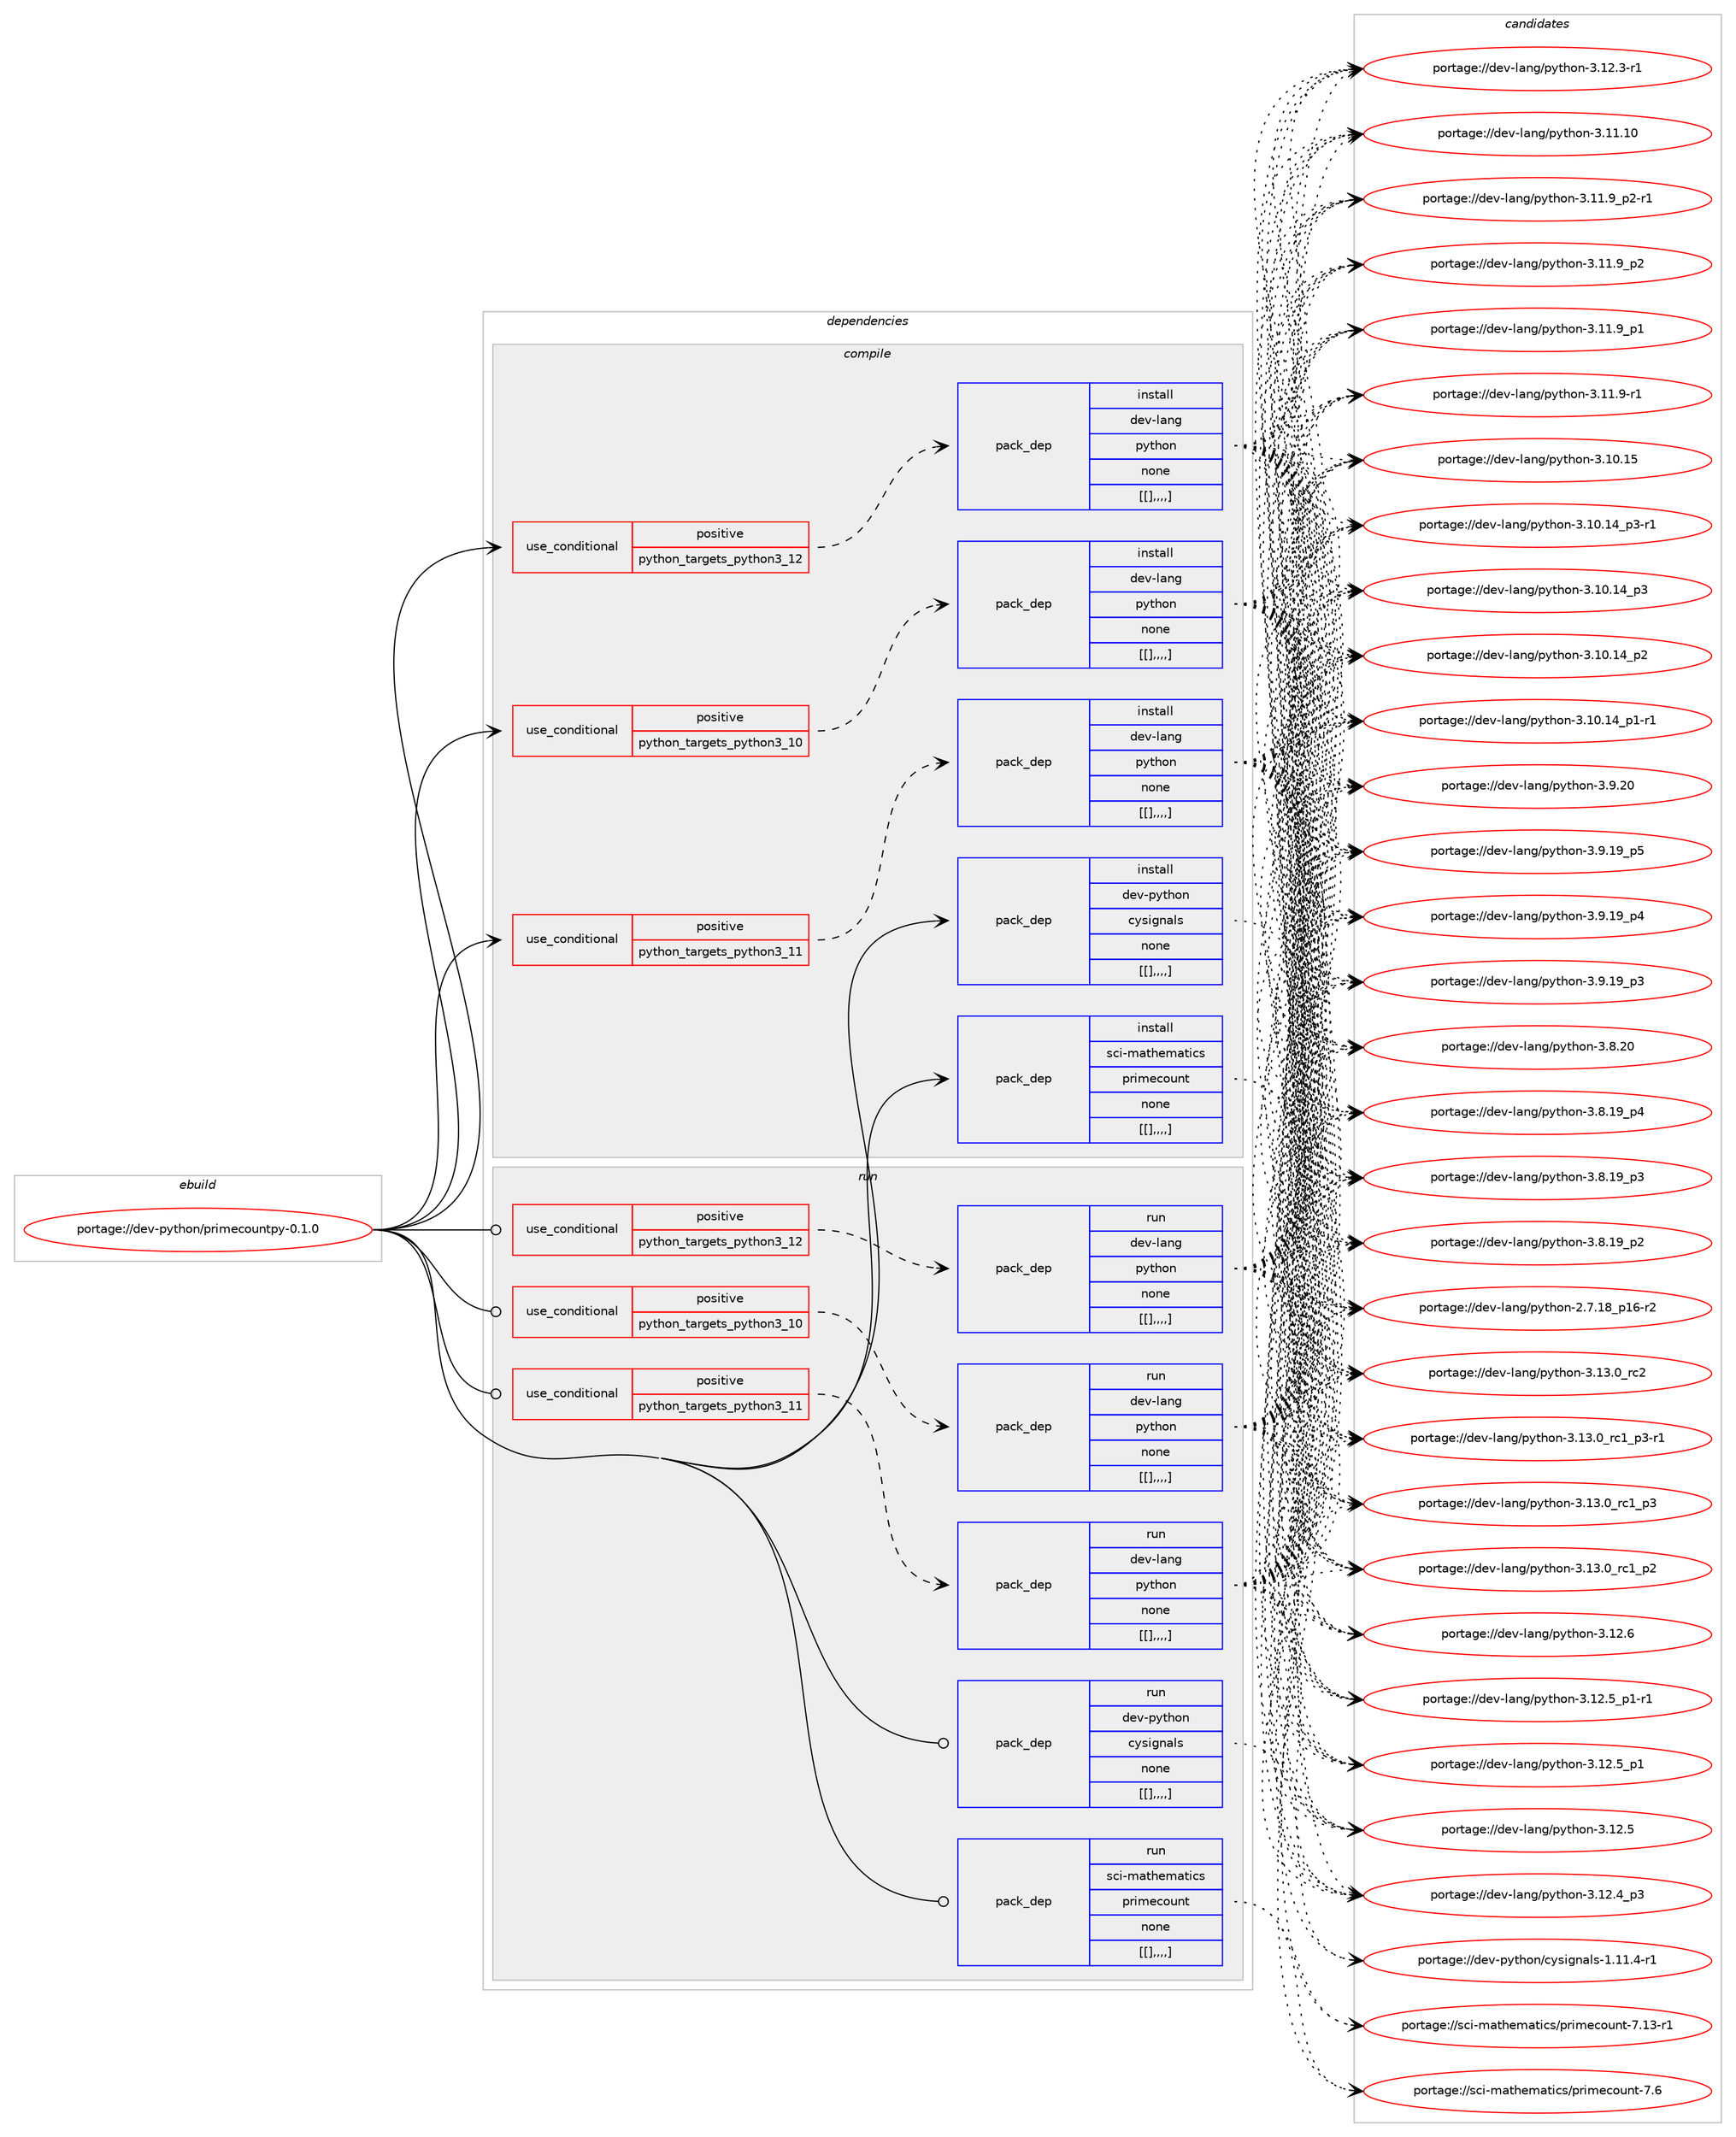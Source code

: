 digraph prolog {

# *************
# Graph options
# *************

newrank=true;
concentrate=true;
compound=true;
graph [rankdir=LR,fontname=Helvetica,fontsize=10,ranksep=1.5];#, ranksep=2.5, nodesep=0.2];
edge  [arrowhead=vee];
node  [fontname=Helvetica,fontsize=10];

# **********
# The ebuild
# **********

subgraph cluster_leftcol {
color=gray;
label=<<i>ebuild</i>>;
id [label="portage://dev-python/primecountpy-0.1.0", color=red, width=4, href="../dev-python/primecountpy-0.1.0.svg"];
}

# ****************
# The dependencies
# ****************

subgraph cluster_midcol {
color=gray;
label=<<i>dependencies</i>>;
subgraph cluster_compile {
fillcolor="#eeeeee";
style=filled;
label=<<i>compile</i>>;
subgraph cond36998 {
dependency156401 [label=<<TABLE BORDER="0" CELLBORDER="1" CELLSPACING="0" CELLPADDING="4"><TR><TD ROWSPAN="3" CELLPADDING="10">use_conditional</TD></TR><TR><TD>positive</TD></TR><TR><TD>python_targets_python3_10</TD></TR></TABLE>>, shape=none, color=red];
subgraph pack118183 {
dependency156402 [label=<<TABLE BORDER="0" CELLBORDER="1" CELLSPACING="0" CELLPADDING="4" WIDTH="220"><TR><TD ROWSPAN="6" CELLPADDING="30">pack_dep</TD></TR><TR><TD WIDTH="110">install</TD></TR><TR><TD>dev-lang</TD></TR><TR><TD>python</TD></TR><TR><TD>none</TD></TR><TR><TD>[[],,,,]</TD></TR></TABLE>>, shape=none, color=blue];
}
dependency156401:e -> dependency156402:w [weight=20,style="dashed",arrowhead="vee"];
}
id:e -> dependency156401:w [weight=20,style="solid",arrowhead="vee"];
subgraph cond36999 {
dependency156403 [label=<<TABLE BORDER="0" CELLBORDER="1" CELLSPACING="0" CELLPADDING="4"><TR><TD ROWSPAN="3" CELLPADDING="10">use_conditional</TD></TR><TR><TD>positive</TD></TR><TR><TD>python_targets_python3_11</TD></TR></TABLE>>, shape=none, color=red];
subgraph pack118184 {
dependency156404 [label=<<TABLE BORDER="0" CELLBORDER="1" CELLSPACING="0" CELLPADDING="4" WIDTH="220"><TR><TD ROWSPAN="6" CELLPADDING="30">pack_dep</TD></TR><TR><TD WIDTH="110">install</TD></TR><TR><TD>dev-lang</TD></TR><TR><TD>python</TD></TR><TR><TD>none</TD></TR><TR><TD>[[],,,,]</TD></TR></TABLE>>, shape=none, color=blue];
}
dependency156403:e -> dependency156404:w [weight=20,style="dashed",arrowhead="vee"];
}
id:e -> dependency156403:w [weight=20,style="solid",arrowhead="vee"];
subgraph cond37000 {
dependency156405 [label=<<TABLE BORDER="0" CELLBORDER="1" CELLSPACING="0" CELLPADDING="4"><TR><TD ROWSPAN="3" CELLPADDING="10">use_conditional</TD></TR><TR><TD>positive</TD></TR><TR><TD>python_targets_python3_12</TD></TR></TABLE>>, shape=none, color=red];
subgraph pack118185 {
dependency156406 [label=<<TABLE BORDER="0" CELLBORDER="1" CELLSPACING="0" CELLPADDING="4" WIDTH="220"><TR><TD ROWSPAN="6" CELLPADDING="30">pack_dep</TD></TR><TR><TD WIDTH="110">install</TD></TR><TR><TD>dev-lang</TD></TR><TR><TD>python</TD></TR><TR><TD>none</TD></TR><TR><TD>[[],,,,]</TD></TR></TABLE>>, shape=none, color=blue];
}
dependency156405:e -> dependency156406:w [weight=20,style="dashed",arrowhead="vee"];
}
id:e -> dependency156405:w [weight=20,style="solid",arrowhead="vee"];
subgraph pack118186 {
dependency156407 [label=<<TABLE BORDER="0" CELLBORDER="1" CELLSPACING="0" CELLPADDING="4" WIDTH="220"><TR><TD ROWSPAN="6" CELLPADDING="30">pack_dep</TD></TR><TR><TD WIDTH="110">install</TD></TR><TR><TD>dev-python</TD></TR><TR><TD>cysignals</TD></TR><TR><TD>none</TD></TR><TR><TD>[[],,,,]</TD></TR></TABLE>>, shape=none, color=blue];
}
id:e -> dependency156407:w [weight=20,style="solid",arrowhead="vee"];
subgraph pack118187 {
dependency156408 [label=<<TABLE BORDER="0" CELLBORDER="1" CELLSPACING="0" CELLPADDING="4" WIDTH="220"><TR><TD ROWSPAN="6" CELLPADDING="30">pack_dep</TD></TR><TR><TD WIDTH="110">install</TD></TR><TR><TD>sci-mathematics</TD></TR><TR><TD>primecount</TD></TR><TR><TD>none</TD></TR><TR><TD>[[],,,,]</TD></TR></TABLE>>, shape=none, color=blue];
}
id:e -> dependency156408:w [weight=20,style="solid",arrowhead="vee"];
}
subgraph cluster_compileandrun {
fillcolor="#eeeeee";
style=filled;
label=<<i>compile and run</i>>;
}
subgraph cluster_run {
fillcolor="#eeeeee";
style=filled;
label=<<i>run</i>>;
subgraph cond37001 {
dependency156409 [label=<<TABLE BORDER="0" CELLBORDER="1" CELLSPACING="0" CELLPADDING="4"><TR><TD ROWSPAN="3" CELLPADDING="10">use_conditional</TD></TR><TR><TD>positive</TD></TR><TR><TD>python_targets_python3_10</TD></TR></TABLE>>, shape=none, color=red];
subgraph pack118188 {
dependency156410 [label=<<TABLE BORDER="0" CELLBORDER="1" CELLSPACING="0" CELLPADDING="4" WIDTH="220"><TR><TD ROWSPAN="6" CELLPADDING="30">pack_dep</TD></TR><TR><TD WIDTH="110">run</TD></TR><TR><TD>dev-lang</TD></TR><TR><TD>python</TD></TR><TR><TD>none</TD></TR><TR><TD>[[],,,,]</TD></TR></TABLE>>, shape=none, color=blue];
}
dependency156409:e -> dependency156410:w [weight=20,style="dashed",arrowhead="vee"];
}
id:e -> dependency156409:w [weight=20,style="solid",arrowhead="odot"];
subgraph cond37002 {
dependency156411 [label=<<TABLE BORDER="0" CELLBORDER="1" CELLSPACING="0" CELLPADDING="4"><TR><TD ROWSPAN="3" CELLPADDING="10">use_conditional</TD></TR><TR><TD>positive</TD></TR><TR><TD>python_targets_python3_11</TD></TR></TABLE>>, shape=none, color=red];
subgraph pack118189 {
dependency156412 [label=<<TABLE BORDER="0" CELLBORDER="1" CELLSPACING="0" CELLPADDING="4" WIDTH="220"><TR><TD ROWSPAN="6" CELLPADDING="30">pack_dep</TD></TR><TR><TD WIDTH="110">run</TD></TR><TR><TD>dev-lang</TD></TR><TR><TD>python</TD></TR><TR><TD>none</TD></TR><TR><TD>[[],,,,]</TD></TR></TABLE>>, shape=none, color=blue];
}
dependency156411:e -> dependency156412:w [weight=20,style="dashed",arrowhead="vee"];
}
id:e -> dependency156411:w [weight=20,style="solid",arrowhead="odot"];
subgraph cond37003 {
dependency156413 [label=<<TABLE BORDER="0" CELLBORDER="1" CELLSPACING="0" CELLPADDING="4"><TR><TD ROWSPAN="3" CELLPADDING="10">use_conditional</TD></TR><TR><TD>positive</TD></TR><TR><TD>python_targets_python3_12</TD></TR></TABLE>>, shape=none, color=red];
subgraph pack118190 {
dependency156414 [label=<<TABLE BORDER="0" CELLBORDER="1" CELLSPACING="0" CELLPADDING="4" WIDTH="220"><TR><TD ROWSPAN="6" CELLPADDING="30">pack_dep</TD></TR><TR><TD WIDTH="110">run</TD></TR><TR><TD>dev-lang</TD></TR><TR><TD>python</TD></TR><TR><TD>none</TD></TR><TR><TD>[[],,,,]</TD></TR></TABLE>>, shape=none, color=blue];
}
dependency156413:e -> dependency156414:w [weight=20,style="dashed",arrowhead="vee"];
}
id:e -> dependency156413:w [weight=20,style="solid",arrowhead="odot"];
subgraph pack118191 {
dependency156415 [label=<<TABLE BORDER="0" CELLBORDER="1" CELLSPACING="0" CELLPADDING="4" WIDTH="220"><TR><TD ROWSPAN="6" CELLPADDING="30">pack_dep</TD></TR><TR><TD WIDTH="110">run</TD></TR><TR><TD>dev-python</TD></TR><TR><TD>cysignals</TD></TR><TR><TD>none</TD></TR><TR><TD>[[],,,,]</TD></TR></TABLE>>, shape=none, color=blue];
}
id:e -> dependency156415:w [weight=20,style="solid",arrowhead="odot"];
subgraph pack118192 {
dependency156416 [label=<<TABLE BORDER="0" CELLBORDER="1" CELLSPACING="0" CELLPADDING="4" WIDTH="220"><TR><TD ROWSPAN="6" CELLPADDING="30">pack_dep</TD></TR><TR><TD WIDTH="110">run</TD></TR><TR><TD>sci-mathematics</TD></TR><TR><TD>primecount</TD></TR><TR><TD>none</TD></TR><TR><TD>[[],,,,]</TD></TR></TABLE>>, shape=none, color=blue];
}
id:e -> dependency156416:w [weight=20,style="solid",arrowhead="odot"];
}
}

# **************
# The candidates
# **************

subgraph cluster_choices {
rank=same;
color=gray;
label=<<i>candidates</i>>;

subgraph choice118183 {
color=black;
nodesep=1;
choice10010111845108971101034711212111610411111045514649514648951149950 [label="portage://dev-lang/python-3.13.0_rc2", color=red, width=4,href="../dev-lang/python-3.13.0_rc2.svg"];
choice1001011184510897110103471121211161041111104551464951464895114994995112514511449 [label="portage://dev-lang/python-3.13.0_rc1_p3-r1", color=red, width=4,href="../dev-lang/python-3.13.0_rc1_p3-r1.svg"];
choice100101118451089711010347112121116104111110455146495146489511499499511251 [label="portage://dev-lang/python-3.13.0_rc1_p3", color=red, width=4,href="../dev-lang/python-3.13.0_rc1_p3.svg"];
choice100101118451089711010347112121116104111110455146495146489511499499511250 [label="portage://dev-lang/python-3.13.0_rc1_p2", color=red, width=4,href="../dev-lang/python-3.13.0_rc1_p2.svg"];
choice10010111845108971101034711212111610411111045514649504654 [label="portage://dev-lang/python-3.12.6", color=red, width=4,href="../dev-lang/python-3.12.6.svg"];
choice1001011184510897110103471121211161041111104551464950465395112494511449 [label="portage://dev-lang/python-3.12.5_p1-r1", color=red, width=4,href="../dev-lang/python-3.12.5_p1-r1.svg"];
choice100101118451089711010347112121116104111110455146495046539511249 [label="portage://dev-lang/python-3.12.5_p1", color=red, width=4,href="../dev-lang/python-3.12.5_p1.svg"];
choice10010111845108971101034711212111610411111045514649504653 [label="portage://dev-lang/python-3.12.5", color=red, width=4,href="../dev-lang/python-3.12.5.svg"];
choice100101118451089711010347112121116104111110455146495046529511251 [label="portage://dev-lang/python-3.12.4_p3", color=red, width=4,href="../dev-lang/python-3.12.4_p3.svg"];
choice100101118451089711010347112121116104111110455146495046514511449 [label="portage://dev-lang/python-3.12.3-r1", color=red, width=4,href="../dev-lang/python-3.12.3-r1.svg"];
choice1001011184510897110103471121211161041111104551464949464948 [label="portage://dev-lang/python-3.11.10", color=red, width=4,href="../dev-lang/python-3.11.10.svg"];
choice1001011184510897110103471121211161041111104551464949465795112504511449 [label="portage://dev-lang/python-3.11.9_p2-r1", color=red, width=4,href="../dev-lang/python-3.11.9_p2-r1.svg"];
choice100101118451089711010347112121116104111110455146494946579511250 [label="portage://dev-lang/python-3.11.9_p2", color=red, width=4,href="../dev-lang/python-3.11.9_p2.svg"];
choice100101118451089711010347112121116104111110455146494946579511249 [label="portage://dev-lang/python-3.11.9_p1", color=red, width=4,href="../dev-lang/python-3.11.9_p1.svg"];
choice100101118451089711010347112121116104111110455146494946574511449 [label="portage://dev-lang/python-3.11.9-r1", color=red, width=4,href="../dev-lang/python-3.11.9-r1.svg"];
choice1001011184510897110103471121211161041111104551464948464953 [label="portage://dev-lang/python-3.10.15", color=red, width=4,href="../dev-lang/python-3.10.15.svg"];
choice100101118451089711010347112121116104111110455146494846495295112514511449 [label="portage://dev-lang/python-3.10.14_p3-r1", color=red, width=4,href="../dev-lang/python-3.10.14_p3-r1.svg"];
choice10010111845108971101034711212111610411111045514649484649529511251 [label="portage://dev-lang/python-3.10.14_p3", color=red, width=4,href="../dev-lang/python-3.10.14_p3.svg"];
choice10010111845108971101034711212111610411111045514649484649529511250 [label="portage://dev-lang/python-3.10.14_p2", color=red, width=4,href="../dev-lang/python-3.10.14_p2.svg"];
choice100101118451089711010347112121116104111110455146494846495295112494511449 [label="portage://dev-lang/python-3.10.14_p1-r1", color=red, width=4,href="../dev-lang/python-3.10.14_p1-r1.svg"];
choice10010111845108971101034711212111610411111045514657465048 [label="portage://dev-lang/python-3.9.20", color=red, width=4,href="../dev-lang/python-3.9.20.svg"];
choice100101118451089711010347112121116104111110455146574649579511253 [label="portage://dev-lang/python-3.9.19_p5", color=red, width=4,href="../dev-lang/python-3.9.19_p5.svg"];
choice100101118451089711010347112121116104111110455146574649579511252 [label="portage://dev-lang/python-3.9.19_p4", color=red, width=4,href="../dev-lang/python-3.9.19_p4.svg"];
choice100101118451089711010347112121116104111110455146574649579511251 [label="portage://dev-lang/python-3.9.19_p3", color=red, width=4,href="../dev-lang/python-3.9.19_p3.svg"];
choice10010111845108971101034711212111610411111045514656465048 [label="portage://dev-lang/python-3.8.20", color=red, width=4,href="../dev-lang/python-3.8.20.svg"];
choice100101118451089711010347112121116104111110455146564649579511252 [label="portage://dev-lang/python-3.8.19_p4", color=red, width=4,href="../dev-lang/python-3.8.19_p4.svg"];
choice100101118451089711010347112121116104111110455146564649579511251 [label="portage://dev-lang/python-3.8.19_p3", color=red, width=4,href="../dev-lang/python-3.8.19_p3.svg"];
choice100101118451089711010347112121116104111110455146564649579511250 [label="portage://dev-lang/python-3.8.19_p2", color=red, width=4,href="../dev-lang/python-3.8.19_p2.svg"];
choice100101118451089711010347112121116104111110455046554649569511249544511450 [label="portage://dev-lang/python-2.7.18_p16-r2", color=red, width=4,href="../dev-lang/python-2.7.18_p16-r2.svg"];
dependency156402:e -> choice10010111845108971101034711212111610411111045514649514648951149950:w [style=dotted,weight="100"];
dependency156402:e -> choice1001011184510897110103471121211161041111104551464951464895114994995112514511449:w [style=dotted,weight="100"];
dependency156402:e -> choice100101118451089711010347112121116104111110455146495146489511499499511251:w [style=dotted,weight="100"];
dependency156402:e -> choice100101118451089711010347112121116104111110455146495146489511499499511250:w [style=dotted,weight="100"];
dependency156402:e -> choice10010111845108971101034711212111610411111045514649504654:w [style=dotted,weight="100"];
dependency156402:e -> choice1001011184510897110103471121211161041111104551464950465395112494511449:w [style=dotted,weight="100"];
dependency156402:e -> choice100101118451089711010347112121116104111110455146495046539511249:w [style=dotted,weight="100"];
dependency156402:e -> choice10010111845108971101034711212111610411111045514649504653:w [style=dotted,weight="100"];
dependency156402:e -> choice100101118451089711010347112121116104111110455146495046529511251:w [style=dotted,weight="100"];
dependency156402:e -> choice100101118451089711010347112121116104111110455146495046514511449:w [style=dotted,weight="100"];
dependency156402:e -> choice1001011184510897110103471121211161041111104551464949464948:w [style=dotted,weight="100"];
dependency156402:e -> choice1001011184510897110103471121211161041111104551464949465795112504511449:w [style=dotted,weight="100"];
dependency156402:e -> choice100101118451089711010347112121116104111110455146494946579511250:w [style=dotted,weight="100"];
dependency156402:e -> choice100101118451089711010347112121116104111110455146494946579511249:w [style=dotted,weight="100"];
dependency156402:e -> choice100101118451089711010347112121116104111110455146494946574511449:w [style=dotted,weight="100"];
dependency156402:e -> choice1001011184510897110103471121211161041111104551464948464953:w [style=dotted,weight="100"];
dependency156402:e -> choice100101118451089711010347112121116104111110455146494846495295112514511449:w [style=dotted,weight="100"];
dependency156402:e -> choice10010111845108971101034711212111610411111045514649484649529511251:w [style=dotted,weight="100"];
dependency156402:e -> choice10010111845108971101034711212111610411111045514649484649529511250:w [style=dotted,weight="100"];
dependency156402:e -> choice100101118451089711010347112121116104111110455146494846495295112494511449:w [style=dotted,weight="100"];
dependency156402:e -> choice10010111845108971101034711212111610411111045514657465048:w [style=dotted,weight="100"];
dependency156402:e -> choice100101118451089711010347112121116104111110455146574649579511253:w [style=dotted,weight="100"];
dependency156402:e -> choice100101118451089711010347112121116104111110455146574649579511252:w [style=dotted,weight="100"];
dependency156402:e -> choice100101118451089711010347112121116104111110455146574649579511251:w [style=dotted,weight="100"];
dependency156402:e -> choice10010111845108971101034711212111610411111045514656465048:w [style=dotted,weight="100"];
dependency156402:e -> choice100101118451089711010347112121116104111110455146564649579511252:w [style=dotted,weight="100"];
dependency156402:e -> choice100101118451089711010347112121116104111110455146564649579511251:w [style=dotted,weight="100"];
dependency156402:e -> choice100101118451089711010347112121116104111110455146564649579511250:w [style=dotted,weight="100"];
dependency156402:e -> choice100101118451089711010347112121116104111110455046554649569511249544511450:w [style=dotted,weight="100"];
}
subgraph choice118184 {
color=black;
nodesep=1;
choice10010111845108971101034711212111610411111045514649514648951149950 [label="portage://dev-lang/python-3.13.0_rc2", color=red, width=4,href="../dev-lang/python-3.13.0_rc2.svg"];
choice1001011184510897110103471121211161041111104551464951464895114994995112514511449 [label="portage://dev-lang/python-3.13.0_rc1_p3-r1", color=red, width=4,href="../dev-lang/python-3.13.0_rc1_p3-r1.svg"];
choice100101118451089711010347112121116104111110455146495146489511499499511251 [label="portage://dev-lang/python-3.13.0_rc1_p3", color=red, width=4,href="../dev-lang/python-3.13.0_rc1_p3.svg"];
choice100101118451089711010347112121116104111110455146495146489511499499511250 [label="portage://dev-lang/python-3.13.0_rc1_p2", color=red, width=4,href="../dev-lang/python-3.13.0_rc1_p2.svg"];
choice10010111845108971101034711212111610411111045514649504654 [label="portage://dev-lang/python-3.12.6", color=red, width=4,href="../dev-lang/python-3.12.6.svg"];
choice1001011184510897110103471121211161041111104551464950465395112494511449 [label="portage://dev-lang/python-3.12.5_p1-r1", color=red, width=4,href="../dev-lang/python-3.12.5_p1-r1.svg"];
choice100101118451089711010347112121116104111110455146495046539511249 [label="portage://dev-lang/python-3.12.5_p1", color=red, width=4,href="../dev-lang/python-3.12.5_p1.svg"];
choice10010111845108971101034711212111610411111045514649504653 [label="portage://dev-lang/python-3.12.5", color=red, width=4,href="../dev-lang/python-3.12.5.svg"];
choice100101118451089711010347112121116104111110455146495046529511251 [label="portage://dev-lang/python-3.12.4_p3", color=red, width=4,href="../dev-lang/python-3.12.4_p3.svg"];
choice100101118451089711010347112121116104111110455146495046514511449 [label="portage://dev-lang/python-3.12.3-r1", color=red, width=4,href="../dev-lang/python-3.12.3-r1.svg"];
choice1001011184510897110103471121211161041111104551464949464948 [label="portage://dev-lang/python-3.11.10", color=red, width=4,href="../dev-lang/python-3.11.10.svg"];
choice1001011184510897110103471121211161041111104551464949465795112504511449 [label="portage://dev-lang/python-3.11.9_p2-r1", color=red, width=4,href="../dev-lang/python-3.11.9_p2-r1.svg"];
choice100101118451089711010347112121116104111110455146494946579511250 [label="portage://dev-lang/python-3.11.9_p2", color=red, width=4,href="../dev-lang/python-3.11.9_p2.svg"];
choice100101118451089711010347112121116104111110455146494946579511249 [label="portage://dev-lang/python-3.11.9_p1", color=red, width=4,href="../dev-lang/python-3.11.9_p1.svg"];
choice100101118451089711010347112121116104111110455146494946574511449 [label="portage://dev-lang/python-3.11.9-r1", color=red, width=4,href="../dev-lang/python-3.11.9-r1.svg"];
choice1001011184510897110103471121211161041111104551464948464953 [label="portage://dev-lang/python-3.10.15", color=red, width=4,href="../dev-lang/python-3.10.15.svg"];
choice100101118451089711010347112121116104111110455146494846495295112514511449 [label="portage://dev-lang/python-3.10.14_p3-r1", color=red, width=4,href="../dev-lang/python-3.10.14_p3-r1.svg"];
choice10010111845108971101034711212111610411111045514649484649529511251 [label="portage://dev-lang/python-3.10.14_p3", color=red, width=4,href="../dev-lang/python-3.10.14_p3.svg"];
choice10010111845108971101034711212111610411111045514649484649529511250 [label="portage://dev-lang/python-3.10.14_p2", color=red, width=4,href="../dev-lang/python-3.10.14_p2.svg"];
choice100101118451089711010347112121116104111110455146494846495295112494511449 [label="portage://dev-lang/python-3.10.14_p1-r1", color=red, width=4,href="../dev-lang/python-3.10.14_p1-r1.svg"];
choice10010111845108971101034711212111610411111045514657465048 [label="portage://dev-lang/python-3.9.20", color=red, width=4,href="../dev-lang/python-3.9.20.svg"];
choice100101118451089711010347112121116104111110455146574649579511253 [label="portage://dev-lang/python-3.9.19_p5", color=red, width=4,href="../dev-lang/python-3.9.19_p5.svg"];
choice100101118451089711010347112121116104111110455146574649579511252 [label="portage://dev-lang/python-3.9.19_p4", color=red, width=4,href="../dev-lang/python-3.9.19_p4.svg"];
choice100101118451089711010347112121116104111110455146574649579511251 [label="portage://dev-lang/python-3.9.19_p3", color=red, width=4,href="../dev-lang/python-3.9.19_p3.svg"];
choice10010111845108971101034711212111610411111045514656465048 [label="portage://dev-lang/python-3.8.20", color=red, width=4,href="../dev-lang/python-3.8.20.svg"];
choice100101118451089711010347112121116104111110455146564649579511252 [label="portage://dev-lang/python-3.8.19_p4", color=red, width=4,href="../dev-lang/python-3.8.19_p4.svg"];
choice100101118451089711010347112121116104111110455146564649579511251 [label="portage://dev-lang/python-3.8.19_p3", color=red, width=4,href="../dev-lang/python-3.8.19_p3.svg"];
choice100101118451089711010347112121116104111110455146564649579511250 [label="portage://dev-lang/python-3.8.19_p2", color=red, width=4,href="../dev-lang/python-3.8.19_p2.svg"];
choice100101118451089711010347112121116104111110455046554649569511249544511450 [label="portage://dev-lang/python-2.7.18_p16-r2", color=red, width=4,href="../dev-lang/python-2.7.18_p16-r2.svg"];
dependency156404:e -> choice10010111845108971101034711212111610411111045514649514648951149950:w [style=dotted,weight="100"];
dependency156404:e -> choice1001011184510897110103471121211161041111104551464951464895114994995112514511449:w [style=dotted,weight="100"];
dependency156404:e -> choice100101118451089711010347112121116104111110455146495146489511499499511251:w [style=dotted,weight="100"];
dependency156404:e -> choice100101118451089711010347112121116104111110455146495146489511499499511250:w [style=dotted,weight="100"];
dependency156404:e -> choice10010111845108971101034711212111610411111045514649504654:w [style=dotted,weight="100"];
dependency156404:e -> choice1001011184510897110103471121211161041111104551464950465395112494511449:w [style=dotted,weight="100"];
dependency156404:e -> choice100101118451089711010347112121116104111110455146495046539511249:w [style=dotted,weight="100"];
dependency156404:e -> choice10010111845108971101034711212111610411111045514649504653:w [style=dotted,weight="100"];
dependency156404:e -> choice100101118451089711010347112121116104111110455146495046529511251:w [style=dotted,weight="100"];
dependency156404:e -> choice100101118451089711010347112121116104111110455146495046514511449:w [style=dotted,weight="100"];
dependency156404:e -> choice1001011184510897110103471121211161041111104551464949464948:w [style=dotted,weight="100"];
dependency156404:e -> choice1001011184510897110103471121211161041111104551464949465795112504511449:w [style=dotted,weight="100"];
dependency156404:e -> choice100101118451089711010347112121116104111110455146494946579511250:w [style=dotted,weight="100"];
dependency156404:e -> choice100101118451089711010347112121116104111110455146494946579511249:w [style=dotted,weight="100"];
dependency156404:e -> choice100101118451089711010347112121116104111110455146494946574511449:w [style=dotted,weight="100"];
dependency156404:e -> choice1001011184510897110103471121211161041111104551464948464953:w [style=dotted,weight="100"];
dependency156404:e -> choice100101118451089711010347112121116104111110455146494846495295112514511449:w [style=dotted,weight="100"];
dependency156404:e -> choice10010111845108971101034711212111610411111045514649484649529511251:w [style=dotted,weight="100"];
dependency156404:e -> choice10010111845108971101034711212111610411111045514649484649529511250:w [style=dotted,weight="100"];
dependency156404:e -> choice100101118451089711010347112121116104111110455146494846495295112494511449:w [style=dotted,weight="100"];
dependency156404:e -> choice10010111845108971101034711212111610411111045514657465048:w [style=dotted,weight="100"];
dependency156404:e -> choice100101118451089711010347112121116104111110455146574649579511253:w [style=dotted,weight="100"];
dependency156404:e -> choice100101118451089711010347112121116104111110455146574649579511252:w [style=dotted,weight="100"];
dependency156404:e -> choice100101118451089711010347112121116104111110455146574649579511251:w [style=dotted,weight="100"];
dependency156404:e -> choice10010111845108971101034711212111610411111045514656465048:w [style=dotted,weight="100"];
dependency156404:e -> choice100101118451089711010347112121116104111110455146564649579511252:w [style=dotted,weight="100"];
dependency156404:e -> choice100101118451089711010347112121116104111110455146564649579511251:w [style=dotted,weight="100"];
dependency156404:e -> choice100101118451089711010347112121116104111110455146564649579511250:w [style=dotted,weight="100"];
dependency156404:e -> choice100101118451089711010347112121116104111110455046554649569511249544511450:w [style=dotted,weight="100"];
}
subgraph choice118185 {
color=black;
nodesep=1;
choice10010111845108971101034711212111610411111045514649514648951149950 [label="portage://dev-lang/python-3.13.0_rc2", color=red, width=4,href="../dev-lang/python-3.13.0_rc2.svg"];
choice1001011184510897110103471121211161041111104551464951464895114994995112514511449 [label="portage://dev-lang/python-3.13.0_rc1_p3-r1", color=red, width=4,href="../dev-lang/python-3.13.0_rc1_p3-r1.svg"];
choice100101118451089711010347112121116104111110455146495146489511499499511251 [label="portage://dev-lang/python-3.13.0_rc1_p3", color=red, width=4,href="../dev-lang/python-3.13.0_rc1_p3.svg"];
choice100101118451089711010347112121116104111110455146495146489511499499511250 [label="portage://dev-lang/python-3.13.0_rc1_p2", color=red, width=4,href="../dev-lang/python-3.13.0_rc1_p2.svg"];
choice10010111845108971101034711212111610411111045514649504654 [label="portage://dev-lang/python-3.12.6", color=red, width=4,href="../dev-lang/python-3.12.6.svg"];
choice1001011184510897110103471121211161041111104551464950465395112494511449 [label="portage://dev-lang/python-3.12.5_p1-r1", color=red, width=4,href="../dev-lang/python-3.12.5_p1-r1.svg"];
choice100101118451089711010347112121116104111110455146495046539511249 [label="portage://dev-lang/python-3.12.5_p1", color=red, width=4,href="../dev-lang/python-3.12.5_p1.svg"];
choice10010111845108971101034711212111610411111045514649504653 [label="portage://dev-lang/python-3.12.5", color=red, width=4,href="../dev-lang/python-3.12.5.svg"];
choice100101118451089711010347112121116104111110455146495046529511251 [label="portage://dev-lang/python-3.12.4_p3", color=red, width=4,href="../dev-lang/python-3.12.4_p3.svg"];
choice100101118451089711010347112121116104111110455146495046514511449 [label="portage://dev-lang/python-3.12.3-r1", color=red, width=4,href="../dev-lang/python-3.12.3-r1.svg"];
choice1001011184510897110103471121211161041111104551464949464948 [label="portage://dev-lang/python-3.11.10", color=red, width=4,href="../dev-lang/python-3.11.10.svg"];
choice1001011184510897110103471121211161041111104551464949465795112504511449 [label="portage://dev-lang/python-3.11.9_p2-r1", color=red, width=4,href="../dev-lang/python-3.11.9_p2-r1.svg"];
choice100101118451089711010347112121116104111110455146494946579511250 [label="portage://dev-lang/python-3.11.9_p2", color=red, width=4,href="../dev-lang/python-3.11.9_p2.svg"];
choice100101118451089711010347112121116104111110455146494946579511249 [label="portage://dev-lang/python-3.11.9_p1", color=red, width=4,href="../dev-lang/python-3.11.9_p1.svg"];
choice100101118451089711010347112121116104111110455146494946574511449 [label="portage://dev-lang/python-3.11.9-r1", color=red, width=4,href="../dev-lang/python-3.11.9-r1.svg"];
choice1001011184510897110103471121211161041111104551464948464953 [label="portage://dev-lang/python-3.10.15", color=red, width=4,href="../dev-lang/python-3.10.15.svg"];
choice100101118451089711010347112121116104111110455146494846495295112514511449 [label="portage://dev-lang/python-3.10.14_p3-r1", color=red, width=4,href="../dev-lang/python-3.10.14_p3-r1.svg"];
choice10010111845108971101034711212111610411111045514649484649529511251 [label="portage://dev-lang/python-3.10.14_p3", color=red, width=4,href="../dev-lang/python-3.10.14_p3.svg"];
choice10010111845108971101034711212111610411111045514649484649529511250 [label="portage://dev-lang/python-3.10.14_p2", color=red, width=4,href="../dev-lang/python-3.10.14_p2.svg"];
choice100101118451089711010347112121116104111110455146494846495295112494511449 [label="portage://dev-lang/python-3.10.14_p1-r1", color=red, width=4,href="../dev-lang/python-3.10.14_p1-r1.svg"];
choice10010111845108971101034711212111610411111045514657465048 [label="portage://dev-lang/python-3.9.20", color=red, width=4,href="../dev-lang/python-3.9.20.svg"];
choice100101118451089711010347112121116104111110455146574649579511253 [label="portage://dev-lang/python-3.9.19_p5", color=red, width=4,href="../dev-lang/python-3.9.19_p5.svg"];
choice100101118451089711010347112121116104111110455146574649579511252 [label="portage://dev-lang/python-3.9.19_p4", color=red, width=4,href="../dev-lang/python-3.9.19_p4.svg"];
choice100101118451089711010347112121116104111110455146574649579511251 [label="portage://dev-lang/python-3.9.19_p3", color=red, width=4,href="../dev-lang/python-3.9.19_p3.svg"];
choice10010111845108971101034711212111610411111045514656465048 [label="portage://dev-lang/python-3.8.20", color=red, width=4,href="../dev-lang/python-3.8.20.svg"];
choice100101118451089711010347112121116104111110455146564649579511252 [label="portage://dev-lang/python-3.8.19_p4", color=red, width=4,href="../dev-lang/python-3.8.19_p4.svg"];
choice100101118451089711010347112121116104111110455146564649579511251 [label="portage://dev-lang/python-3.8.19_p3", color=red, width=4,href="../dev-lang/python-3.8.19_p3.svg"];
choice100101118451089711010347112121116104111110455146564649579511250 [label="portage://dev-lang/python-3.8.19_p2", color=red, width=4,href="../dev-lang/python-3.8.19_p2.svg"];
choice100101118451089711010347112121116104111110455046554649569511249544511450 [label="portage://dev-lang/python-2.7.18_p16-r2", color=red, width=4,href="../dev-lang/python-2.7.18_p16-r2.svg"];
dependency156406:e -> choice10010111845108971101034711212111610411111045514649514648951149950:w [style=dotted,weight="100"];
dependency156406:e -> choice1001011184510897110103471121211161041111104551464951464895114994995112514511449:w [style=dotted,weight="100"];
dependency156406:e -> choice100101118451089711010347112121116104111110455146495146489511499499511251:w [style=dotted,weight="100"];
dependency156406:e -> choice100101118451089711010347112121116104111110455146495146489511499499511250:w [style=dotted,weight="100"];
dependency156406:e -> choice10010111845108971101034711212111610411111045514649504654:w [style=dotted,weight="100"];
dependency156406:e -> choice1001011184510897110103471121211161041111104551464950465395112494511449:w [style=dotted,weight="100"];
dependency156406:e -> choice100101118451089711010347112121116104111110455146495046539511249:w [style=dotted,weight="100"];
dependency156406:e -> choice10010111845108971101034711212111610411111045514649504653:w [style=dotted,weight="100"];
dependency156406:e -> choice100101118451089711010347112121116104111110455146495046529511251:w [style=dotted,weight="100"];
dependency156406:e -> choice100101118451089711010347112121116104111110455146495046514511449:w [style=dotted,weight="100"];
dependency156406:e -> choice1001011184510897110103471121211161041111104551464949464948:w [style=dotted,weight="100"];
dependency156406:e -> choice1001011184510897110103471121211161041111104551464949465795112504511449:w [style=dotted,weight="100"];
dependency156406:e -> choice100101118451089711010347112121116104111110455146494946579511250:w [style=dotted,weight="100"];
dependency156406:e -> choice100101118451089711010347112121116104111110455146494946579511249:w [style=dotted,weight="100"];
dependency156406:e -> choice100101118451089711010347112121116104111110455146494946574511449:w [style=dotted,weight="100"];
dependency156406:e -> choice1001011184510897110103471121211161041111104551464948464953:w [style=dotted,weight="100"];
dependency156406:e -> choice100101118451089711010347112121116104111110455146494846495295112514511449:w [style=dotted,weight="100"];
dependency156406:e -> choice10010111845108971101034711212111610411111045514649484649529511251:w [style=dotted,weight="100"];
dependency156406:e -> choice10010111845108971101034711212111610411111045514649484649529511250:w [style=dotted,weight="100"];
dependency156406:e -> choice100101118451089711010347112121116104111110455146494846495295112494511449:w [style=dotted,weight="100"];
dependency156406:e -> choice10010111845108971101034711212111610411111045514657465048:w [style=dotted,weight="100"];
dependency156406:e -> choice100101118451089711010347112121116104111110455146574649579511253:w [style=dotted,weight="100"];
dependency156406:e -> choice100101118451089711010347112121116104111110455146574649579511252:w [style=dotted,weight="100"];
dependency156406:e -> choice100101118451089711010347112121116104111110455146574649579511251:w [style=dotted,weight="100"];
dependency156406:e -> choice10010111845108971101034711212111610411111045514656465048:w [style=dotted,weight="100"];
dependency156406:e -> choice100101118451089711010347112121116104111110455146564649579511252:w [style=dotted,weight="100"];
dependency156406:e -> choice100101118451089711010347112121116104111110455146564649579511251:w [style=dotted,weight="100"];
dependency156406:e -> choice100101118451089711010347112121116104111110455146564649579511250:w [style=dotted,weight="100"];
dependency156406:e -> choice100101118451089711010347112121116104111110455046554649569511249544511450:w [style=dotted,weight="100"];
}
subgraph choice118186 {
color=black;
nodesep=1;
choice10010111845112121116104111110479912111510510311097108115454946494946524511449 [label="portage://dev-python/cysignals-1.11.4-r1", color=red, width=4,href="../dev-python/cysignals-1.11.4-r1.svg"];
dependency156407:e -> choice10010111845112121116104111110479912111510510311097108115454946494946524511449:w [style=dotted,weight="100"];
}
subgraph choice118187 {
color=black;
nodesep=1;
choice1159910545109971161041011099711610599115471121141051091019911111711011645554649514511449 [label="portage://sci-mathematics/primecount-7.13-r1", color=red, width=4,href="../sci-mathematics/primecount-7.13-r1.svg"];
choice1159910545109971161041011099711610599115471121141051091019911111711011645554654 [label="portage://sci-mathematics/primecount-7.6", color=red, width=4,href="../sci-mathematics/primecount-7.6.svg"];
dependency156408:e -> choice1159910545109971161041011099711610599115471121141051091019911111711011645554649514511449:w [style=dotted,weight="100"];
dependency156408:e -> choice1159910545109971161041011099711610599115471121141051091019911111711011645554654:w [style=dotted,weight="100"];
}
subgraph choice118188 {
color=black;
nodesep=1;
choice10010111845108971101034711212111610411111045514649514648951149950 [label="portage://dev-lang/python-3.13.0_rc2", color=red, width=4,href="../dev-lang/python-3.13.0_rc2.svg"];
choice1001011184510897110103471121211161041111104551464951464895114994995112514511449 [label="portage://dev-lang/python-3.13.0_rc1_p3-r1", color=red, width=4,href="../dev-lang/python-3.13.0_rc1_p3-r1.svg"];
choice100101118451089711010347112121116104111110455146495146489511499499511251 [label="portage://dev-lang/python-3.13.0_rc1_p3", color=red, width=4,href="../dev-lang/python-3.13.0_rc1_p3.svg"];
choice100101118451089711010347112121116104111110455146495146489511499499511250 [label="portage://dev-lang/python-3.13.0_rc1_p2", color=red, width=4,href="../dev-lang/python-3.13.0_rc1_p2.svg"];
choice10010111845108971101034711212111610411111045514649504654 [label="portage://dev-lang/python-3.12.6", color=red, width=4,href="../dev-lang/python-3.12.6.svg"];
choice1001011184510897110103471121211161041111104551464950465395112494511449 [label="portage://dev-lang/python-3.12.5_p1-r1", color=red, width=4,href="../dev-lang/python-3.12.5_p1-r1.svg"];
choice100101118451089711010347112121116104111110455146495046539511249 [label="portage://dev-lang/python-3.12.5_p1", color=red, width=4,href="../dev-lang/python-3.12.5_p1.svg"];
choice10010111845108971101034711212111610411111045514649504653 [label="portage://dev-lang/python-3.12.5", color=red, width=4,href="../dev-lang/python-3.12.5.svg"];
choice100101118451089711010347112121116104111110455146495046529511251 [label="portage://dev-lang/python-3.12.4_p3", color=red, width=4,href="../dev-lang/python-3.12.4_p3.svg"];
choice100101118451089711010347112121116104111110455146495046514511449 [label="portage://dev-lang/python-3.12.3-r1", color=red, width=4,href="../dev-lang/python-3.12.3-r1.svg"];
choice1001011184510897110103471121211161041111104551464949464948 [label="portage://dev-lang/python-3.11.10", color=red, width=4,href="../dev-lang/python-3.11.10.svg"];
choice1001011184510897110103471121211161041111104551464949465795112504511449 [label="portage://dev-lang/python-3.11.9_p2-r1", color=red, width=4,href="../dev-lang/python-3.11.9_p2-r1.svg"];
choice100101118451089711010347112121116104111110455146494946579511250 [label="portage://dev-lang/python-3.11.9_p2", color=red, width=4,href="../dev-lang/python-3.11.9_p2.svg"];
choice100101118451089711010347112121116104111110455146494946579511249 [label="portage://dev-lang/python-3.11.9_p1", color=red, width=4,href="../dev-lang/python-3.11.9_p1.svg"];
choice100101118451089711010347112121116104111110455146494946574511449 [label="portage://dev-lang/python-3.11.9-r1", color=red, width=4,href="../dev-lang/python-3.11.9-r1.svg"];
choice1001011184510897110103471121211161041111104551464948464953 [label="portage://dev-lang/python-3.10.15", color=red, width=4,href="../dev-lang/python-3.10.15.svg"];
choice100101118451089711010347112121116104111110455146494846495295112514511449 [label="portage://dev-lang/python-3.10.14_p3-r1", color=red, width=4,href="../dev-lang/python-3.10.14_p3-r1.svg"];
choice10010111845108971101034711212111610411111045514649484649529511251 [label="portage://dev-lang/python-3.10.14_p3", color=red, width=4,href="../dev-lang/python-3.10.14_p3.svg"];
choice10010111845108971101034711212111610411111045514649484649529511250 [label="portage://dev-lang/python-3.10.14_p2", color=red, width=4,href="../dev-lang/python-3.10.14_p2.svg"];
choice100101118451089711010347112121116104111110455146494846495295112494511449 [label="portage://dev-lang/python-3.10.14_p1-r1", color=red, width=4,href="../dev-lang/python-3.10.14_p1-r1.svg"];
choice10010111845108971101034711212111610411111045514657465048 [label="portage://dev-lang/python-3.9.20", color=red, width=4,href="../dev-lang/python-3.9.20.svg"];
choice100101118451089711010347112121116104111110455146574649579511253 [label="portage://dev-lang/python-3.9.19_p5", color=red, width=4,href="../dev-lang/python-3.9.19_p5.svg"];
choice100101118451089711010347112121116104111110455146574649579511252 [label="portage://dev-lang/python-3.9.19_p4", color=red, width=4,href="../dev-lang/python-3.9.19_p4.svg"];
choice100101118451089711010347112121116104111110455146574649579511251 [label="portage://dev-lang/python-3.9.19_p3", color=red, width=4,href="../dev-lang/python-3.9.19_p3.svg"];
choice10010111845108971101034711212111610411111045514656465048 [label="portage://dev-lang/python-3.8.20", color=red, width=4,href="../dev-lang/python-3.8.20.svg"];
choice100101118451089711010347112121116104111110455146564649579511252 [label="portage://dev-lang/python-3.8.19_p4", color=red, width=4,href="../dev-lang/python-3.8.19_p4.svg"];
choice100101118451089711010347112121116104111110455146564649579511251 [label="portage://dev-lang/python-3.8.19_p3", color=red, width=4,href="../dev-lang/python-3.8.19_p3.svg"];
choice100101118451089711010347112121116104111110455146564649579511250 [label="portage://dev-lang/python-3.8.19_p2", color=red, width=4,href="../dev-lang/python-3.8.19_p2.svg"];
choice100101118451089711010347112121116104111110455046554649569511249544511450 [label="portage://dev-lang/python-2.7.18_p16-r2", color=red, width=4,href="../dev-lang/python-2.7.18_p16-r2.svg"];
dependency156410:e -> choice10010111845108971101034711212111610411111045514649514648951149950:w [style=dotted,weight="100"];
dependency156410:e -> choice1001011184510897110103471121211161041111104551464951464895114994995112514511449:w [style=dotted,weight="100"];
dependency156410:e -> choice100101118451089711010347112121116104111110455146495146489511499499511251:w [style=dotted,weight="100"];
dependency156410:e -> choice100101118451089711010347112121116104111110455146495146489511499499511250:w [style=dotted,weight="100"];
dependency156410:e -> choice10010111845108971101034711212111610411111045514649504654:w [style=dotted,weight="100"];
dependency156410:e -> choice1001011184510897110103471121211161041111104551464950465395112494511449:w [style=dotted,weight="100"];
dependency156410:e -> choice100101118451089711010347112121116104111110455146495046539511249:w [style=dotted,weight="100"];
dependency156410:e -> choice10010111845108971101034711212111610411111045514649504653:w [style=dotted,weight="100"];
dependency156410:e -> choice100101118451089711010347112121116104111110455146495046529511251:w [style=dotted,weight="100"];
dependency156410:e -> choice100101118451089711010347112121116104111110455146495046514511449:w [style=dotted,weight="100"];
dependency156410:e -> choice1001011184510897110103471121211161041111104551464949464948:w [style=dotted,weight="100"];
dependency156410:e -> choice1001011184510897110103471121211161041111104551464949465795112504511449:w [style=dotted,weight="100"];
dependency156410:e -> choice100101118451089711010347112121116104111110455146494946579511250:w [style=dotted,weight="100"];
dependency156410:e -> choice100101118451089711010347112121116104111110455146494946579511249:w [style=dotted,weight="100"];
dependency156410:e -> choice100101118451089711010347112121116104111110455146494946574511449:w [style=dotted,weight="100"];
dependency156410:e -> choice1001011184510897110103471121211161041111104551464948464953:w [style=dotted,weight="100"];
dependency156410:e -> choice100101118451089711010347112121116104111110455146494846495295112514511449:w [style=dotted,weight="100"];
dependency156410:e -> choice10010111845108971101034711212111610411111045514649484649529511251:w [style=dotted,weight="100"];
dependency156410:e -> choice10010111845108971101034711212111610411111045514649484649529511250:w [style=dotted,weight="100"];
dependency156410:e -> choice100101118451089711010347112121116104111110455146494846495295112494511449:w [style=dotted,weight="100"];
dependency156410:e -> choice10010111845108971101034711212111610411111045514657465048:w [style=dotted,weight="100"];
dependency156410:e -> choice100101118451089711010347112121116104111110455146574649579511253:w [style=dotted,weight="100"];
dependency156410:e -> choice100101118451089711010347112121116104111110455146574649579511252:w [style=dotted,weight="100"];
dependency156410:e -> choice100101118451089711010347112121116104111110455146574649579511251:w [style=dotted,weight="100"];
dependency156410:e -> choice10010111845108971101034711212111610411111045514656465048:w [style=dotted,weight="100"];
dependency156410:e -> choice100101118451089711010347112121116104111110455146564649579511252:w [style=dotted,weight="100"];
dependency156410:e -> choice100101118451089711010347112121116104111110455146564649579511251:w [style=dotted,weight="100"];
dependency156410:e -> choice100101118451089711010347112121116104111110455146564649579511250:w [style=dotted,weight="100"];
dependency156410:e -> choice100101118451089711010347112121116104111110455046554649569511249544511450:w [style=dotted,weight="100"];
}
subgraph choice118189 {
color=black;
nodesep=1;
choice10010111845108971101034711212111610411111045514649514648951149950 [label="portage://dev-lang/python-3.13.0_rc2", color=red, width=4,href="../dev-lang/python-3.13.0_rc2.svg"];
choice1001011184510897110103471121211161041111104551464951464895114994995112514511449 [label="portage://dev-lang/python-3.13.0_rc1_p3-r1", color=red, width=4,href="../dev-lang/python-3.13.0_rc1_p3-r1.svg"];
choice100101118451089711010347112121116104111110455146495146489511499499511251 [label="portage://dev-lang/python-3.13.0_rc1_p3", color=red, width=4,href="../dev-lang/python-3.13.0_rc1_p3.svg"];
choice100101118451089711010347112121116104111110455146495146489511499499511250 [label="portage://dev-lang/python-3.13.0_rc1_p2", color=red, width=4,href="../dev-lang/python-3.13.0_rc1_p2.svg"];
choice10010111845108971101034711212111610411111045514649504654 [label="portage://dev-lang/python-3.12.6", color=red, width=4,href="../dev-lang/python-3.12.6.svg"];
choice1001011184510897110103471121211161041111104551464950465395112494511449 [label="portage://dev-lang/python-3.12.5_p1-r1", color=red, width=4,href="../dev-lang/python-3.12.5_p1-r1.svg"];
choice100101118451089711010347112121116104111110455146495046539511249 [label="portage://dev-lang/python-3.12.5_p1", color=red, width=4,href="../dev-lang/python-3.12.5_p1.svg"];
choice10010111845108971101034711212111610411111045514649504653 [label="portage://dev-lang/python-3.12.5", color=red, width=4,href="../dev-lang/python-3.12.5.svg"];
choice100101118451089711010347112121116104111110455146495046529511251 [label="portage://dev-lang/python-3.12.4_p3", color=red, width=4,href="../dev-lang/python-3.12.4_p3.svg"];
choice100101118451089711010347112121116104111110455146495046514511449 [label="portage://dev-lang/python-3.12.3-r1", color=red, width=4,href="../dev-lang/python-3.12.3-r1.svg"];
choice1001011184510897110103471121211161041111104551464949464948 [label="portage://dev-lang/python-3.11.10", color=red, width=4,href="../dev-lang/python-3.11.10.svg"];
choice1001011184510897110103471121211161041111104551464949465795112504511449 [label="portage://dev-lang/python-3.11.9_p2-r1", color=red, width=4,href="../dev-lang/python-3.11.9_p2-r1.svg"];
choice100101118451089711010347112121116104111110455146494946579511250 [label="portage://dev-lang/python-3.11.9_p2", color=red, width=4,href="../dev-lang/python-3.11.9_p2.svg"];
choice100101118451089711010347112121116104111110455146494946579511249 [label="portage://dev-lang/python-3.11.9_p1", color=red, width=4,href="../dev-lang/python-3.11.9_p1.svg"];
choice100101118451089711010347112121116104111110455146494946574511449 [label="portage://dev-lang/python-3.11.9-r1", color=red, width=4,href="../dev-lang/python-3.11.9-r1.svg"];
choice1001011184510897110103471121211161041111104551464948464953 [label="portage://dev-lang/python-3.10.15", color=red, width=4,href="../dev-lang/python-3.10.15.svg"];
choice100101118451089711010347112121116104111110455146494846495295112514511449 [label="portage://dev-lang/python-3.10.14_p3-r1", color=red, width=4,href="../dev-lang/python-3.10.14_p3-r1.svg"];
choice10010111845108971101034711212111610411111045514649484649529511251 [label="portage://dev-lang/python-3.10.14_p3", color=red, width=4,href="../dev-lang/python-3.10.14_p3.svg"];
choice10010111845108971101034711212111610411111045514649484649529511250 [label="portage://dev-lang/python-3.10.14_p2", color=red, width=4,href="../dev-lang/python-3.10.14_p2.svg"];
choice100101118451089711010347112121116104111110455146494846495295112494511449 [label="portage://dev-lang/python-3.10.14_p1-r1", color=red, width=4,href="../dev-lang/python-3.10.14_p1-r1.svg"];
choice10010111845108971101034711212111610411111045514657465048 [label="portage://dev-lang/python-3.9.20", color=red, width=4,href="../dev-lang/python-3.9.20.svg"];
choice100101118451089711010347112121116104111110455146574649579511253 [label="portage://dev-lang/python-3.9.19_p5", color=red, width=4,href="../dev-lang/python-3.9.19_p5.svg"];
choice100101118451089711010347112121116104111110455146574649579511252 [label="portage://dev-lang/python-3.9.19_p4", color=red, width=4,href="../dev-lang/python-3.9.19_p4.svg"];
choice100101118451089711010347112121116104111110455146574649579511251 [label="portage://dev-lang/python-3.9.19_p3", color=red, width=4,href="../dev-lang/python-3.9.19_p3.svg"];
choice10010111845108971101034711212111610411111045514656465048 [label="portage://dev-lang/python-3.8.20", color=red, width=4,href="../dev-lang/python-3.8.20.svg"];
choice100101118451089711010347112121116104111110455146564649579511252 [label="portage://dev-lang/python-3.8.19_p4", color=red, width=4,href="../dev-lang/python-3.8.19_p4.svg"];
choice100101118451089711010347112121116104111110455146564649579511251 [label="portage://dev-lang/python-3.8.19_p3", color=red, width=4,href="../dev-lang/python-3.8.19_p3.svg"];
choice100101118451089711010347112121116104111110455146564649579511250 [label="portage://dev-lang/python-3.8.19_p2", color=red, width=4,href="../dev-lang/python-3.8.19_p2.svg"];
choice100101118451089711010347112121116104111110455046554649569511249544511450 [label="portage://dev-lang/python-2.7.18_p16-r2", color=red, width=4,href="../dev-lang/python-2.7.18_p16-r2.svg"];
dependency156412:e -> choice10010111845108971101034711212111610411111045514649514648951149950:w [style=dotted,weight="100"];
dependency156412:e -> choice1001011184510897110103471121211161041111104551464951464895114994995112514511449:w [style=dotted,weight="100"];
dependency156412:e -> choice100101118451089711010347112121116104111110455146495146489511499499511251:w [style=dotted,weight="100"];
dependency156412:e -> choice100101118451089711010347112121116104111110455146495146489511499499511250:w [style=dotted,weight="100"];
dependency156412:e -> choice10010111845108971101034711212111610411111045514649504654:w [style=dotted,weight="100"];
dependency156412:e -> choice1001011184510897110103471121211161041111104551464950465395112494511449:w [style=dotted,weight="100"];
dependency156412:e -> choice100101118451089711010347112121116104111110455146495046539511249:w [style=dotted,weight="100"];
dependency156412:e -> choice10010111845108971101034711212111610411111045514649504653:w [style=dotted,weight="100"];
dependency156412:e -> choice100101118451089711010347112121116104111110455146495046529511251:w [style=dotted,weight="100"];
dependency156412:e -> choice100101118451089711010347112121116104111110455146495046514511449:w [style=dotted,weight="100"];
dependency156412:e -> choice1001011184510897110103471121211161041111104551464949464948:w [style=dotted,weight="100"];
dependency156412:e -> choice1001011184510897110103471121211161041111104551464949465795112504511449:w [style=dotted,weight="100"];
dependency156412:e -> choice100101118451089711010347112121116104111110455146494946579511250:w [style=dotted,weight="100"];
dependency156412:e -> choice100101118451089711010347112121116104111110455146494946579511249:w [style=dotted,weight="100"];
dependency156412:e -> choice100101118451089711010347112121116104111110455146494946574511449:w [style=dotted,weight="100"];
dependency156412:e -> choice1001011184510897110103471121211161041111104551464948464953:w [style=dotted,weight="100"];
dependency156412:e -> choice100101118451089711010347112121116104111110455146494846495295112514511449:w [style=dotted,weight="100"];
dependency156412:e -> choice10010111845108971101034711212111610411111045514649484649529511251:w [style=dotted,weight="100"];
dependency156412:e -> choice10010111845108971101034711212111610411111045514649484649529511250:w [style=dotted,weight="100"];
dependency156412:e -> choice100101118451089711010347112121116104111110455146494846495295112494511449:w [style=dotted,weight="100"];
dependency156412:e -> choice10010111845108971101034711212111610411111045514657465048:w [style=dotted,weight="100"];
dependency156412:e -> choice100101118451089711010347112121116104111110455146574649579511253:w [style=dotted,weight="100"];
dependency156412:e -> choice100101118451089711010347112121116104111110455146574649579511252:w [style=dotted,weight="100"];
dependency156412:e -> choice100101118451089711010347112121116104111110455146574649579511251:w [style=dotted,weight="100"];
dependency156412:e -> choice10010111845108971101034711212111610411111045514656465048:w [style=dotted,weight="100"];
dependency156412:e -> choice100101118451089711010347112121116104111110455146564649579511252:w [style=dotted,weight="100"];
dependency156412:e -> choice100101118451089711010347112121116104111110455146564649579511251:w [style=dotted,weight="100"];
dependency156412:e -> choice100101118451089711010347112121116104111110455146564649579511250:w [style=dotted,weight="100"];
dependency156412:e -> choice100101118451089711010347112121116104111110455046554649569511249544511450:w [style=dotted,weight="100"];
}
subgraph choice118190 {
color=black;
nodesep=1;
choice10010111845108971101034711212111610411111045514649514648951149950 [label="portage://dev-lang/python-3.13.0_rc2", color=red, width=4,href="../dev-lang/python-3.13.0_rc2.svg"];
choice1001011184510897110103471121211161041111104551464951464895114994995112514511449 [label="portage://dev-lang/python-3.13.0_rc1_p3-r1", color=red, width=4,href="../dev-lang/python-3.13.0_rc1_p3-r1.svg"];
choice100101118451089711010347112121116104111110455146495146489511499499511251 [label="portage://dev-lang/python-3.13.0_rc1_p3", color=red, width=4,href="../dev-lang/python-3.13.0_rc1_p3.svg"];
choice100101118451089711010347112121116104111110455146495146489511499499511250 [label="portage://dev-lang/python-3.13.0_rc1_p2", color=red, width=4,href="../dev-lang/python-3.13.0_rc1_p2.svg"];
choice10010111845108971101034711212111610411111045514649504654 [label="portage://dev-lang/python-3.12.6", color=red, width=4,href="../dev-lang/python-3.12.6.svg"];
choice1001011184510897110103471121211161041111104551464950465395112494511449 [label="portage://dev-lang/python-3.12.5_p1-r1", color=red, width=4,href="../dev-lang/python-3.12.5_p1-r1.svg"];
choice100101118451089711010347112121116104111110455146495046539511249 [label="portage://dev-lang/python-3.12.5_p1", color=red, width=4,href="../dev-lang/python-3.12.5_p1.svg"];
choice10010111845108971101034711212111610411111045514649504653 [label="portage://dev-lang/python-3.12.5", color=red, width=4,href="../dev-lang/python-3.12.5.svg"];
choice100101118451089711010347112121116104111110455146495046529511251 [label="portage://dev-lang/python-3.12.4_p3", color=red, width=4,href="../dev-lang/python-3.12.4_p3.svg"];
choice100101118451089711010347112121116104111110455146495046514511449 [label="portage://dev-lang/python-3.12.3-r1", color=red, width=4,href="../dev-lang/python-3.12.3-r1.svg"];
choice1001011184510897110103471121211161041111104551464949464948 [label="portage://dev-lang/python-3.11.10", color=red, width=4,href="../dev-lang/python-3.11.10.svg"];
choice1001011184510897110103471121211161041111104551464949465795112504511449 [label="portage://dev-lang/python-3.11.9_p2-r1", color=red, width=4,href="../dev-lang/python-3.11.9_p2-r1.svg"];
choice100101118451089711010347112121116104111110455146494946579511250 [label="portage://dev-lang/python-3.11.9_p2", color=red, width=4,href="../dev-lang/python-3.11.9_p2.svg"];
choice100101118451089711010347112121116104111110455146494946579511249 [label="portage://dev-lang/python-3.11.9_p1", color=red, width=4,href="../dev-lang/python-3.11.9_p1.svg"];
choice100101118451089711010347112121116104111110455146494946574511449 [label="portage://dev-lang/python-3.11.9-r1", color=red, width=4,href="../dev-lang/python-3.11.9-r1.svg"];
choice1001011184510897110103471121211161041111104551464948464953 [label="portage://dev-lang/python-3.10.15", color=red, width=4,href="../dev-lang/python-3.10.15.svg"];
choice100101118451089711010347112121116104111110455146494846495295112514511449 [label="portage://dev-lang/python-3.10.14_p3-r1", color=red, width=4,href="../dev-lang/python-3.10.14_p3-r1.svg"];
choice10010111845108971101034711212111610411111045514649484649529511251 [label="portage://dev-lang/python-3.10.14_p3", color=red, width=4,href="../dev-lang/python-3.10.14_p3.svg"];
choice10010111845108971101034711212111610411111045514649484649529511250 [label="portage://dev-lang/python-3.10.14_p2", color=red, width=4,href="../dev-lang/python-3.10.14_p2.svg"];
choice100101118451089711010347112121116104111110455146494846495295112494511449 [label="portage://dev-lang/python-3.10.14_p1-r1", color=red, width=4,href="../dev-lang/python-3.10.14_p1-r1.svg"];
choice10010111845108971101034711212111610411111045514657465048 [label="portage://dev-lang/python-3.9.20", color=red, width=4,href="../dev-lang/python-3.9.20.svg"];
choice100101118451089711010347112121116104111110455146574649579511253 [label="portage://dev-lang/python-3.9.19_p5", color=red, width=4,href="../dev-lang/python-3.9.19_p5.svg"];
choice100101118451089711010347112121116104111110455146574649579511252 [label="portage://dev-lang/python-3.9.19_p4", color=red, width=4,href="../dev-lang/python-3.9.19_p4.svg"];
choice100101118451089711010347112121116104111110455146574649579511251 [label="portage://dev-lang/python-3.9.19_p3", color=red, width=4,href="../dev-lang/python-3.9.19_p3.svg"];
choice10010111845108971101034711212111610411111045514656465048 [label="portage://dev-lang/python-3.8.20", color=red, width=4,href="../dev-lang/python-3.8.20.svg"];
choice100101118451089711010347112121116104111110455146564649579511252 [label="portage://dev-lang/python-3.8.19_p4", color=red, width=4,href="../dev-lang/python-3.8.19_p4.svg"];
choice100101118451089711010347112121116104111110455146564649579511251 [label="portage://dev-lang/python-3.8.19_p3", color=red, width=4,href="../dev-lang/python-3.8.19_p3.svg"];
choice100101118451089711010347112121116104111110455146564649579511250 [label="portage://dev-lang/python-3.8.19_p2", color=red, width=4,href="../dev-lang/python-3.8.19_p2.svg"];
choice100101118451089711010347112121116104111110455046554649569511249544511450 [label="portage://dev-lang/python-2.7.18_p16-r2", color=red, width=4,href="../dev-lang/python-2.7.18_p16-r2.svg"];
dependency156414:e -> choice10010111845108971101034711212111610411111045514649514648951149950:w [style=dotted,weight="100"];
dependency156414:e -> choice1001011184510897110103471121211161041111104551464951464895114994995112514511449:w [style=dotted,weight="100"];
dependency156414:e -> choice100101118451089711010347112121116104111110455146495146489511499499511251:w [style=dotted,weight="100"];
dependency156414:e -> choice100101118451089711010347112121116104111110455146495146489511499499511250:w [style=dotted,weight="100"];
dependency156414:e -> choice10010111845108971101034711212111610411111045514649504654:w [style=dotted,weight="100"];
dependency156414:e -> choice1001011184510897110103471121211161041111104551464950465395112494511449:w [style=dotted,weight="100"];
dependency156414:e -> choice100101118451089711010347112121116104111110455146495046539511249:w [style=dotted,weight="100"];
dependency156414:e -> choice10010111845108971101034711212111610411111045514649504653:w [style=dotted,weight="100"];
dependency156414:e -> choice100101118451089711010347112121116104111110455146495046529511251:w [style=dotted,weight="100"];
dependency156414:e -> choice100101118451089711010347112121116104111110455146495046514511449:w [style=dotted,weight="100"];
dependency156414:e -> choice1001011184510897110103471121211161041111104551464949464948:w [style=dotted,weight="100"];
dependency156414:e -> choice1001011184510897110103471121211161041111104551464949465795112504511449:w [style=dotted,weight="100"];
dependency156414:e -> choice100101118451089711010347112121116104111110455146494946579511250:w [style=dotted,weight="100"];
dependency156414:e -> choice100101118451089711010347112121116104111110455146494946579511249:w [style=dotted,weight="100"];
dependency156414:e -> choice100101118451089711010347112121116104111110455146494946574511449:w [style=dotted,weight="100"];
dependency156414:e -> choice1001011184510897110103471121211161041111104551464948464953:w [style=dotted,weight="100"];
dependency156414:e -> choice100101118451089711010347112121116104111110455146494846495295112514511449:w [style=dotted,weight="100"];
dependency156414:e -> choice10010111845108971101034711212111610411111045514649484649529511251:w [style=dotted,weight="100"];
dependency156414:e -> choice10010111845108971101034711212111610411111045514649484649529511250:w [style=dotted,weight="100"];
dependency156414:e -> choice100101118451089711010347112121116104111110455146494846495295112494511449:w [style=dotted,weight="100"];
dependency156414:e -> choice10010111845108971101034711212111610411111045514657465048:w [style=dotted,weight="100"];
dependency156414:e -> choice100101118451089711010347112121116104111110455146574649579511253:w [style=dotted,weight="100"];
dependency156414:e -> choice100101118451089711010347112121116104111110455146574649579511252:w [style=dotted,weight="100"];
dependency156414:e -> choice100101118451089711010347112121116104111110455146574649579511251:w [style=dotted,weight="100"];
dependency156414:e -> choice10010111845108971101034711212111610411111045514656465048:w [style=dotted,weight="100"];
dependency156414:e -> choice100101118451089711010347112121116104111110455146564649579511252:w [style=dotted,weight="100"];
dependency156414:e -> choice100101118451089711010347112121116104111110455146564649579511251:w [style=dotted,weight="100"];
dependency156414:e -> choice100101118451089711010347112121116104111110455146564649579511250:w [style=dotted,weight="100"];
dependency156414:e -> choice100101118451089711010347112121116104111110455046554649569511249544511450:w [style=dotted,weight="100"];
}
subgraph choice118191 {
color=black;
nodesep=1;
choice10010111845112121116104111110479912111510510311097108115454946494946524511449 [label="portage://dev-python/cysignals-1.11.4-r1", color=red, width=4,href="../dev-python/cysignals-1.11.4-r1.svg"];
dependency156415:e -> choice10010111845112121116104111110479912111510510311097108115454946494946524511449:w [style=dotted,weight="100"];
}
subgraph choice118192 {
color=black;
nodesep=1;
choice1159910545109971161041011099711610599115471121141051091019911111711011645554649514511449 [label="portage://sci-mathematics/primecount-7.13-r1", color=red, width=4,href="../sci-mathematics/primecount-7.13-r1.svg"];
choice1159910545109971161041011099711610599115471121141051091019911111711011645554654 [label="portage://sci-mathematics/primecount-7.6", color=red, width=4,href="../sci-mathematics/primecount-7.6.svg"];
dependency156416:e -> choice1159910545109971161041011099711610599115471121141051091019911111711011645554649514511449:w [style=dotted,weight="100"];
dependency156416:e -> choice1159910545109971161041011099711610599115471121141051091019911111711011645554654:w [style=dotted,weight="100"];
}
}

}
